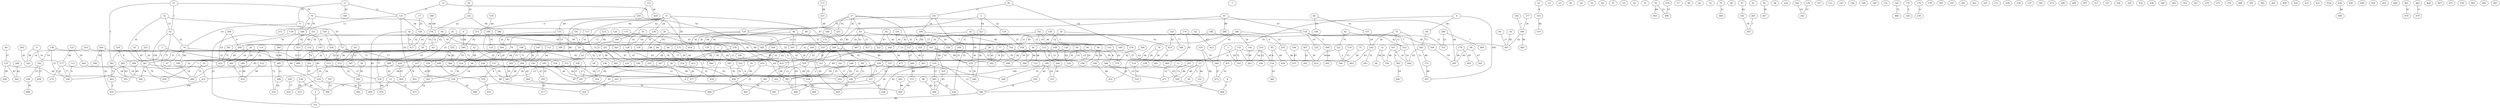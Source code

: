 graph {
  0 [label="0"];
  1 [label="1"];
  2 [label="2"];
  3 [label="3"];
  4 [label="4"];
  5 [label="5"];
  6 [label="6"];
  7 [label="7"];
  8 [label="8"];
  9 [label="9"];
  10 [label="10"];
  11 [label="11"];
  12 [label="12"];
  13 [label="13"];
  14 [label="14"];
  15 [label="15"];
  16 [label="16"];
  17 [label="17"];
  18 [label="18"];
  19 [label="19"];
  20 [label="20"];
  21 [label="21"];
  22 [label="22"];
  23 [label="23"];
  24 [label="24"];
  25 [label="25"];
  26 [label="26"];
  27 [label="27"];
  28 [label="28"];
  29 [label="29"];
  30 [label="30"];
  31 [label="31"];
  32 [label="32"];
  33 [label="33"];
  34 [label="34"];
  35 [label="35"];
  36 [label="36"];
  37 [label="37"];
  38 [label="38"];
  39 [label="39"];
  40 [label="40"];
  41 [label="41"];
  42 [label="42"];
  43 [label="43"];
  44 [label="44"];
  45 [label="45"];
  46 [label="46"];
  47 [label="47"];
  48 [label="48"];
  49 [label="49"];
  50 [label="50"];
  51 [label="51"];
  52 [label="52"];
  53 [label="53"];
  54 [label="54"];
  55 [label="55"];
  56 [label="56"];
  57 [label="57"];
  58 [label="58"];
  59 [label="59"];
  60 [label="60"];
  61 [label="61"];
  62 [label="62"];
  63 [label="63"];
  64 [label="64"];
  65 [label="65"];
  66 [label="66"];
  67 [label="67"];
  68 [label="68"];
  69 [label="69"];
  70 [label="70"];
  71 [label="71"];
  72 [label="72"];
  73 [label="73"];
  74 [label="74"];
  75 [label="75"];
  76 [label="76"];
  77 [label="77"];
  78 [label="78"];
  79 [label="79"];
  80 [label="80"];
  81 [label="81"];
  82 [label="82"];
  83 [label="83"];
  84 [label="84"];
  85 [label="85"];
  86 [label="86"];
  87 [label="87"];
  88 [label="88"];
  89 [label="89"];
  90 [label="90"];
  91 [label="91"];
  92 [label="92"];
  93 [label="93"];
  94 [label="94"];
  95 [label="95"];
  96 [label="96"];
  97 [label="97"];
  98 [label="98"];
  99 [label="99"];
  100 [label="100"];
  101 [label="101"];
  102 [label="102"];
  103 [label="103"];
  104 [label="104"];
  105 [label="105"];
  106 [label="106"];
  107 [label="107"];
  108 [label="108"];
  109 [label="109"];
  110 [label="110"];
  111 [label="111"];
  112 [label="112"];
  113 [label="113"];
  114 [label="114"];
  115 [label="115"];
  116 [label="116"];
  117 [label="117"];
  118 [label="118"];
  119 [label="119"];
  120 [label="120"];
  121 [label="121"];
  122 [label="122"];
  123 [label="123"];
  124 [label="124"];
  125 [label="125"];
  126 [label="126"];
  127 [label="127"];
  128 [label="128"];
  129 [label="129"];
  130 [label="130"];
  131 [label="131"];
  132 [label="132"];
  133 [label="133"];
  134 [label="134"];
  135 [label="135"];
  136 [label="136"];
  137 [label="137"];
  138 [label="138"];
  139 [label="139"];
  140 [label="140"];
  141 [label="141"];
  142 [label="142"];
  143 [label="143"];
  144 [label="144"];
  145 [label="145"];
  146 [label="146"];
  147 [label="147"];
  148 [label="148"];
  149 [label="149"];
  150 [label="150"];
  151 [label="151"];
  152 [label="152"];
  153 [label="153"];
  154 [label="154"];
  155 [label="155"];
  156 [label="156"];
  157 [label="157"];
  158 [label="158"];
  159 [label="159"];
  160 [label="160"];
  161 [label="161"];
  162 [label="162"];
  163 [label="163"];
  164 [label="164"];
  165 [label="165"];
  166 [label="166"];
  167 [label="167"];
  168 [label="168"];
  169 [label="169"];
  170 [label="170"];
  171 [label="171"];
  172 [label="172"];
  173 [label="173"];
  174 [label="174"];
  175 [label="175"];
  176 [label="176"];
  177 [label="177"];
  178 [label="178"];
  179 [label="179"];
  180 [label="180"];
  181 [label="181"];
  182 [label="182"];
  183 [label="183"];
  184 [label="184"];
  185 [label="185"];
  186 [label="186"];
  187 [label="187"];
  188 [label="188"];
  189 [label="189"];
  190 [label="190"];
  191 [label="191"];
  192 [label="192"];
  193 [label="193"];
  194 [label="194"];
  195 [label="195"];
  196 [label="196"];
  197 [label="197"];
  198 [label="198"];
  199 [label="199"];
  200 [label="200"];
  201 [label="201"];
  202 [label="202"];
  203 [label="203"];
  204 [label="204"];
  205 [label="205"];
  206 [label="206"];
  207 [label="207"];
  208 [label="208"];
  209 [label="209"];
  210 [label="210"];
  211 [label="211"];
  212 [label="212"];
  213 [label="213"];
  214 [label="214"];
  215 [label="215"];
  216 [label="216"];
  217 [label="217"];
  218 [label="218"];
  219 [label="219"];
  220 [label="220"];
  221 [label="221"];
  222 [label="222"];
  223 [label="223"];
  224 [label="224"];
  225 [label="225"];
  226 [label="226"];
  227 [label="227"];
  228 [label="228"];
  229 [label="229"];
  230 [label="230"];
  231 [label="231"];
  232 [label="232"];
  233 [label="233"];
  234 [label="234"];
  235 [label="235"];
  236 [label="236"];
  237 [label="237"];
  238 [label="238"];
  239 [label="239"];
  240 [label="240"];
  241 [label="241"];
  242 [label="242"];
  243 [label="243"];
  244 [label="244"];
  245 [label="245"];
  246 [label="246"];
  247 [label="247"];
  248 [label="248"];
  249 [label="249"];
  250 [label="250"];
  251 [label="251"];
  252 [label="252"];
  253 [label="253"];
  254 [label="254"];
  255 [label="255"];
  256 [label="256"];
  257 [label="257"];
  258 [label="258"];
  259 [label="259"];
  260 [label="260"];
  261 [label="261"];
  262 [label="262"];
  263 [label="263"];
  264 [label="264"];
  265 [label="265"];
  266 [label="266"];
  267 [label="267"];
  268 [label="268"];
  269 [label="269"];
  270 [label="270"];
  271 [label="271"];
  272 [label="272"];
  273 [label="273"];
  274 [label="274"];
  275 [label="275"];
  276 [label="276"];
  277 [label="277"];
  278 [label="278"];
  279 [label="279"];
  280 [label="280"];
  281 [label="281"];
  282 [label="282"];
  283 [label="283"];
  284 [label="284"];
  285 [label="285"];
  286 [label="286"];
  287 [label="287"];
  288 [label="288"];
  289 [label="289"];
  290 [label="290"];
  291 [label="291"];
  292 [label="292"];
  293 [label="293"];
  294 [label="294"];
  295 [label="295"];
  296 [label="296"];
  297 [label="297"];
  298 [label="298"];
  299 [label="299"];
  300 [label="300"];
  301 [label="301"];
  302 [label="302"];
  303 [label="303"];
  304 [label="304"];
  305 [label="305"];
  306 [label="306"];
  307 [label="307"];
  308 [label="308"];
  309 [label="309"];
  310 [label="310"];
  311 [label="311"];
  312 [label="312"];
  313 [label="313"];
  314 [label="314"];
  315 [label="315"];
  316 [label="316"];
  317 [label="317"];
  318 [label="318"];
  319 [label="319"];
  320 [label="320"];
  321 [label="321"];
  322 [label="322"];
  323 [label="323"];
  324 [label="324"];
  325 [label="325"];
  326 [label="326"];
  327 [label="327"];
  328 [label="328"];
  329 [label="329"];
  330 [label="330"];
  331 [label="331"];
  332 [label="332"];
  333 [label="333"];
  334 [label="334"];
  335 [label="335"];
  336 [label="336"];
  337 [label="337"];
  338 [label="338"];
  339 [label="339"];
  340 [label="340"];
  341 [label="341"];
  342 [label="342"];
  343 [label="343"];
  344 [label="344"];
  345 [label="345"];
  346 [label="346"];
  347 [label="347"];
  348 [label="348"];
  349 [label="349"];
  350 [label="350"];
  351 [label="351"];
  352 [label="352"];
  353 [label="353"];
  354 [label="354"];
  355 [label="355"];
  356 [label="356"];
  357 [label="357"];
  358 [label="358"];
  359 [label="359"];
  360 [label="360"];
  361 [label="361"];
  362 [label="362"];
  363 [label="363"];
  364 [label="364"];
  365 [label="365"];
  366 [label="366"];
  367 [label="367"];
  368 [label="368"];
  369 [label="369"];
  370 [label="370"];
  371 [label="371"];
  372 [label="372"];
  373 [label="373"];
  374 [label="374"];
  375 [label="375"];
  376 [label="376"];
  377 [label="377"];
  378 [label="378"];
  379 [label="379"];
  380 [label="380"];
  381 [label="381"];
  382 [label="382"];
  383 [label="383"];
  384 [label="384"];
  385 [label="385"];
  386 [label="386"];
  387 [label="387"];
  388 [label="388"];
  389 [label="389"];
  390 [label="390"];
  391 [label="391"];
  392 [label="392"];
  393 [label="393"];
  394 [label="394"];
  395 [label="395"];
  396 [label="396"];
  397 [label="397"];
  398 [label="398"];
  399 [label="399"];
  400 [label="400"];
  401 [label="401"];
  402 [label="402"];
  403 [label="403"];
  404 [label="404"];
  405 [label="405"];
  406 [label="406"];
  407 [label="407"];
  408 [label="408"];
  409 [label="409"];
  410 [label="410"];
  411 [label="411"];
  412 [label="412"];
  413 [label="413"];
  414 [label="414"];
  415 [label="415"];
  416 [label="416"];
  417 [label="417"];
  418 [label="418"];
  419 [label="419"];
  420 [label="420"];
  421 [label="421"];
  422 [label="422"];
  423 [label="423"];
  424 [label="424"];
  425 [label="425"];
  426 [label="426"];
  427 [label="427"];
  428 [label="428"];
  429 [label="429"];
  430 [label="430"];
  431 [label="431"];
  432 [label="432"];
  433 [label="433"];
  434 [label="434"];
  435 [label="435"];
  436 [label="436"];
  437 [label="437"];
  438 [label="438"];
  439 [label="439"];
  440 [label="440"];
  441 [label="441"];
  442 [label="442"];
  443 [label="443"];
  444 [label="444"];
  445 [label="445"];
  446 [label="446"];
  447 [label="447"];
  448 [label="448"];
  449 [label="449"];
  450 [label="450"];
  451 [label="451"];
  452 [label="452"];
  453 [label="453"];
  454 [label="454"];
  455 [label="455"];
  456 [label="456"];
  457 [label="457"];
  458 [label="458"];
  459 [label="459"];
  460 [label="460"];
  461 [label="461"];
  462 [label="462"];
  463 [label="463"];
  464 [label="464"];
  465 [label="465"];
  466 [label="466"];
  467 [label="467"];
  468 [label="468"];
  469 [label="469"];
  470 [label="470"];
  471 [label="471"];
  472 [label="472"];
  473 [label="473"];
  474 [label="474"];
  475 [label="475"];
  476 [label="476"];
  477 [label="477"];
  478 [label="478"];
  479 [label="479"];
  480 [label="480"];
  481 [label="481"];
  482 [label="482"];
  483 [label="483"];
  484 [label="484"];
  485 [label="485"];
  486 [label="486"];
  487 [label="487"];
  488 [label="488"];
  489 [label="489"];
  490 [label="490"];
  491 [label="491"];
  492 [label="492"];
  493 [label="493"];
  494 [label="494"];
  495 [label="495"];
  496 [label="496"];
  497 [label="497"];
  498 [label="498"];
  499 [label="499"];
  0 -- 63 [label="51"];
  0 -- 340 [label="84"];
  1 -- 39 [label="64"];
  2 -- 316 [label="59"];
  3 -- 385 [label="15"];
  3 -- 282 [label="5"];
  4 -- 331 [label="1"];
  5 -- 118 [label="22"];
  5 -- 446 [label="26"];
  5 -- 221 [label="64"];
  6 -- 390 [label="79"];
  6 -- 64 [label="66"];
  6 -- 437 [label="100"];
  8 -- 468 [label="3"];
  9 -- 177 [label="33"];
  9 -- 343 [label="36"];
  10 -- 103 [label="6"];
  11 -- 71 [label="76"];
  11 -- 121 [label="4"];
  11 -- 140 [label="92"];
  12 -- 383 [label="92"];
  12 -- 121 [label="71"];
  13 -- 499 [label="6"];
  13 -- 473 [label="72"];
  14 -- 407 [label="85"];
  15 -- 471 [label="51"];
  16 -- 361 [label="9"];
  16 -- 84 [label="31"];
  16 -- 259 [label="19"];
  17 -- 350 [label="25"];
  18 -- 36 [label="52"];
  18 -- 433 [label="91"];
  19 -- 68 [label="32"];
  19 -- 94 [label="16"];
  19 -- 196 [label="37"];
  19 -- 481 [label="99"];
  20 -- 336 [label="88"];
  20 -- 161 [label="25"];
  20 -- 89 [label="95"];
  21 -- 70 [label="79"];
  21 -- 382 [label="5"];
  21 -- 61 [label="1"];
  22 -- 489 [label="75"];
  24 -- 302 [label="6"];
  24 -- 401 [label="44"];
  24 -- 422 [label="54"];
  24 -- 108 [label="69"];
  27 -- 339 [label="60"];
  27 -- 471 [label="48"];
  27 -- 231 [label="46"];
  27 -- 30 [label="2"];
  28 -- 418 [label="31"];
  28 -- 486 [label="45"];
  28 -- 377 [label="20"];
  31 -- 48 [label="66"];
  31 -- 356 [label="95"];
  32 -- 267 [label="16"];
  32 -- 72 [label="67"];
  32 -- 61 [label="51"];
  34 -- 417 [label="51"];
  34 -- 499 [label="85"];
  34 -- 278 [label="99"];
  35 -- 136 [label="16"];
  35 -- 111 [label="12"];
  36 -- 104 [label="74"];
  36 -- 122 [label="68"];
  37 -- 172 [label="26"];
  37 -- 110 [label="70"];
  37 -- 219 [label="35"];
  37 -- 325 [label="65"];
  37 -- 65 [label="78"];
  37 -- 281 [label="46"];
  38 -- 399 [label="93"];
  38 -- 302 [label="61"];
  38 -- 161 [label="91"];
  39 -- 456 [label="90"];
  40 -- 233 [label="37"];
  40 -- 179 [label="91"];
  41 -- 59 [label="61"];
  41 -- 417 [label="41"];
  41 -- 296 [label="58"];
  42 -- 412 [label="83"];
  43 -- 267 [label="87"];
  45 -- 322 [label="70"];
  45 -- 244 [label="7"];
  46 -- 227 [label="35"];
  46 -- 361 [label="12"];
  46 -- 80 [label="88"];
  49 -- 125 [label="37"];
  50 -- 225 [label="32"];
  51 -- 222 [label="47"];
  51 -- 117 [label="84"];
  51 -- 135 [label="68"];
  51 -- 454 [label="30"];
  51 -- 397 [label="99"];
  51 -- 366 [label="42"];
  51 -- 128 [label="24"];
  52 -- 214 [label="69"];
  52 -- 294 [label="25"];
  56 -- 363 [label="80"];
  56 -- 496 [label="23"];
  58 -- 292 [label="81"];
  59 -- 384 [label="45"];
  59 -- 422 [label="10"];
  59 -- 374 [label="77"];
  61 -- 411 [label="77"];
  61 -- 489 [label="100"];
  61 -- 76 [label="21"];
  63 -- 137 [label="71"];
  63 -- 398 [label="67"];
  64 -- 342 [label="72"];
  65 -- 233 [label="26"];
  65 -- 427 [label="21"];
  65 -- 90 [label="7"];
  65 -- 487 [label="61"];
  66 -- 157 [label="61"];
  66 -- 100 [label="61"];
  67 -- 134 [label="47"];
  67 -- 425 [label="80"];
  67 -- 280 [label="89"];
  69 -- 407 [label="17"];
  70 -- 117 [label="28"];
  70 -- 139 [label="70"];
  70 -- 272 [label="59"];
  71 -- 76 [label="14"];
  72 -- 428 [label="17"];
  72 -- 249 [label="42"];
  72 -- 430 [label="7"];
  72 -- 423 [label="14"];
  72 -- 212 [label="42"];
  73 -- 323 [label="71"];
  73 -- 245 [label="34"];
  73 -- 437 [label="13"];
  75 -- 290 [label="38"];
  76 -- 268 [label="84"];
  76 -- 97 [label="11"];
  76 -- 108 [label="94"];
  77 -- 302 [label="12"];
  78 -- 238 [label="56"];
  78 -- 116 [label="26"];
  79 -- 448 [label="11"];
  80 -- 195 [label="38"];
  81 -- 141 [label="11"];
  81 -- 276 [label="54"];
  82 -- 222 [label="87"];
  82 -- 127 [label="36"];
  82 -- 228 [label="29"];
  83 -- 439 [label="49"];
  83 -- 154 [label="6"];
  84 -- 122 [label="50"];
  84 -- 189 [label="19"];
  86 -- 341 [label="47"];
  86 -- 281 [label="60"];
  87 -- 165 [label="82"];
  88 -- 406 [label="82"];
  89 -- 308 [label="96"];
  89 -- 446 [label="77"];
  89 -- 413 [label="78"];
  90 -- 240 [label="56"];
  90 -- 199 [label="92"];
  92 -- 457 [label="81"];
  93 -- 212 [label="2"];
  93 -- 287 [label="33"];
  94 -- 303 [label="16"];
  95 -- 390 [label="42"];
  95 -- 259 [label="95"];
  96 -- 111 [label="72"];
  96 -- 313 [label="56"];
  99 -- 426 [label="12"];
  101 -- 356 [label="68"];
  101 -- 440 [label="41"];
  103 -- 319 [label="40"];
  104 -- 452 [label="33"];
  104 -- 369 [label="71"];
  104 -- 227 [label="5"];
  104 -- 387 [label="30"];
  105 -- 167 [label="39"];
  106 -- 262 [label="33"];
  108 -- 489 [label="18"];
  109 -- 321 [label="1"];
  109 -- 443 [label="29"];
  109 -- 114 [label="70"];
  110 -- 155 [label="45"];
  110 -- 454 [label="45"];
  110 -- 208 [label="79"];
  111 -- 156 [label="94"];
  112 -- 190 [label="6"];
  115 -- 199 [label="51"];
  115 -- 359 [label="90"];
  115 -- 266 [label="35"];
  116 -- 310 [label="54"];
  117 -- 235 [label="71"];
  118 -- 330 [label="21"];
  119 -- 290 [label="53"];
  120 -- 262 [label="19"];
  121 -- 350 [label="58"];
  121 -- 188 [label="11"];
  121 -- 455 [label="70"];
  123 -- 177 [label="80"];
  123 -- 444 [label="59"];
  124 -- 433 [label="61"];
  124 -- 348 [label="77"];
  125 -- 420 [label="38"];
  125 -- 362 [label="87"];
  125 -- 355 [label="66"];
  126 -- 428 [label="25"];
  126 -- 361 [label="43"];
  127 -- 268 [label="27"];
  127 -- 263 [label="36"];
  127 -- 387 [label="99"];
  128 -- 130 [label="70"];
  128 -- 321 [label="64"];
  129 -- 498 [label="59"];
  129 -- 224 [label="82"];
  130 -- 332 [label="58"];
  130 -- 372 [label="43"];
  131 -- 249 [label="52"];
  132 -- 333 [label="90"];
  132 -- 425 [label="63"];
  132 -- 201 [label="76"];
  133 -- 154 [label="91"];
  133 -- 400 [label="31"];
  133 -- 261 [label="77"];
  133 -- 316 [label="72"];
  134 -- 309 [label="5"];
  134 -- 222 [label="95"];
  134 -- 232 [label="19"];
  134 -- 315 [label="51"];
  134 -- 323 [label="42"];
  135 -- 198 [label="24"];
  135 -- 298 [label="73"];
  136 -- 274 [label="67"];
  137 -- 452 [label="96"];
  137 -- 374 [label="68"];
  138 -- 208 [label="78"];
  138 -- 182 [label="19"];
  138 -- 190 [label="51"];
  139 -- 147 [label="92"];
  139 -- 331 [label="51"];
  141 -- 416 [label="35"];
  141 -- 293 [label="61"];
  141 -- 194 [label="24"];
  142 -- 311 [label="11"];
  142 -- 155 [label="10"];
  142 -- 276 [label="90"];
  145 -- 294 [label="1"];
  146 -- 394 [label="3"];
  147 -- 312 [label="7"];
  150 -- 349 [label="5"];
  150 -- 330 [label="31"];
  152 -- 419 [label="94"];
  153 -- 250 [label="21"];
  153 -- 429 [label="20"];
  154 -- 389 [label="10"];
  155 -- 379 [label="45"];
  156 -- 270 [label="8"];
  156 -- 193 [label="67"];
  156 -- 441 [label="65"];
  157 -- 245 [label="18"];
  158 -- 254 [label="72"];
  158 -- 260 [label="89"];
  158 -- 265 [label="91"];
  159 -- 271 [label="48"];
  160 -- 359 [label="34"];
  160 -- 418 [label="3"];
  162 -- 466 [label="72"];
  163 -- 263 [label="3"];
  164 -- 422 [label="98"];
  164 -- 290 [label="90"];
  165 -- 447 [label="78"];
  166 -- 383 [label="23"];
  166 -- 314 [label="27"];
  167 -- 190 [label="22"];
  167 -- 498 [label="51"];
  167 -- 259 [label="90"];
  167 -- 347 [label="35"];
  168 -- 195 [label="42"];
  168 -- 357 [label="80"];
  169 -- 268 [label="26"];
  169 -- 288 [label="6"];
  169 -- 399 [label="1"];
  170 -- 320 [label="2"];
  171 -- 410 [label="13"];
  171 -- 377 [label="7"];
  172 -- 332 [label="31"];
  173 -- 215 [label="88"];
  174 -- 239 [label="11"];
  175 -- 200 [label="45"];
  175 -- 425 [label="41"];
  176 -- 400 [label="41"];
  176 -- 265 [label="82"];
  176 -- 323 [label="9"];
  177 -- 190 [label="77"];
  177 -- 300 [label="28"];
  177 -- 275 [label="20"];
  180 -- 383 [label="16"];
  180 -- 407 [label="58"];
  181 -- 260 [label="42"];
  181 -- 314 [label="17"];
  182 -- 226 [label="67"];
  182 -- 458 [label="27"];
  184 -- 337 [label="87"];
  185 -- 193 [label="55"];
  185 -- 243 [label="26"];
  185 -- 397 [label="48"];
  186 -- 191 [label="20"];
  186 -- 255 [label="67"];
  186 -- 412 [label="91"];
  186 -- 353 [label="44"];
  188 -- 291 [label="78"];
  189 -- 351 [label="83"];
  189 -- 192 [label="40"];
  189 -- 301 [label="100"];
  191 -- 261 [label="95"];
  192 -- 306 [label="74"];
  193 -- 217 [label="61"];
  194 -- 314 [label="86"];
  194 -- 264 [label="89"];
  195 -- 469 [label="6"];
  195 -- 318 [label="15"];
  196 -- 377 [label="51"];
  197 -- 396 [label="33"];
  198 -- 293 [label="73"];
  198 -- 326 [label="71"];
  198 -- 400 [label="36"];
  198 -- 214 [label="8"];
  200 -- 332 [label="92"];
  200 -- 489 [label="83"];
  201 -- 333 [label="97"];
  204 -- 422 [label="14"];
  204 -- 260 [label="9"];
  205 -- 447 [label="7"];
  206 -- 362 [label="42"];
  208 -- 270 [label="11"];
  209 -- 259 [label="23"];
  209 -- 335 [label="48"];
  210 -- 236 [label="35"];
  210 -- 343 [label="14"];
  212 -- 292 [label="32"];
  213 -- 298 [label="46"];
  214 -- 455 [label="30"];
  215 -- 325 [label="48"];
  216 -- 256 [label="52"];
  216 -- 261 [label="54"];
  218 -- 390 [label="74"];
  218 -- 306 [label="98"];
  219 -- 283 [label="27"];
  219 -- 306 [label="12"];
  219 -- 243 [label="55"];
  219 -- 426 [label="32"];
  219 -- 248 [label="82"];
  220 -- 308 [label="8"];
  221 -- 228 [label="31"];
  221 -- 346 [label="56"];
  222 -- 359 [label="55"];
  223 -- 422 [label="20"];
  223 -- 382 [label="2"];
  225 -- 378 [label="25"];
  225 -- 380 [label="94"];
  226 -- 488 [label="78"];
  227 -- 441 [label="61"];
  227 -- 248 [label="87"];
  230 -- 396 [label="99"];
  230 -- 253 [label="28"];
  233 -- 481 [label="85"];
  233 -- 462 [label="27"];
  233 -- 235 [label="85"];
  233 -- 459 [label="95"];
  236 -- 324 [label="80"];
  236 -- 301 [label="27"];
  240 -- 353 [label="68"];
  241 -- 369 [label="91"];
  241 -- 339 [label="13"];
  243 -- 324 [label="54"];
  244 -- 281 [label="29"];
  245 -- 462 [label="81"];
  245 -- 393 [label="10"];
  246 -- 387 [label="2"];
  246 -- 452 [label="42"];
  247 -- 456 [label="30"];
  249 -- 419 [label="84"];
  250 -- 271 [label="6"];
  250 -- 381 [label="89"];
  251 -- 313 [label="82"];
  251 -- 396 [label="80"];
  252 -- 258 [label="56"];
  255 -- 337 [label="84"];
  257 -- 318 [label="42"];
  257 -- 495 [label="78"];
  258 -- 303 [label="97"];
  259 -- 346 [label="54"];
  260 -- 267 [label="15"];
  260 -- 432 [label="72"];
  264 -- 336 [label="16"];
  264 -- 477 [label="34"];
  266 -- 351 [label="56"];
  267 -- 300 [label="54"];
  267 -- 430 [label="70"];
  267 -- 346 [label="6"];
  268 -- 373 [label="89"];
  269 -- 372 [label="73"];
  269 -- 299 [label="99"];
  269 -- 435 [label="20"];
  270 -- 453 [label="5"];
  271 -- 340 [label="92"];
  274 -- 456 [label="93"];
  277 -- 394 [label="29"];
  278 -- 446 [label="26"];
  278 -- 311 [label="65"];
  279 -- 493 [label="83"];
  279 -- 281 [label="99"];
  282 -- 355 [label="83"];
  283 -- 406 [label="11"];
  283 -- 416 [label="35"];
  284 -- 315 [label="12"];
  284 -- 404 [label="7"];
  285 -- 469 [label="90"];
  288 -- 339 [label="63"];
  288 -- 310 [label="25"];
  291 -- 422 [label="75"];
  292 -- 482 [label="70"];
  293 -- 443 [label="18"];
  294 -- 443 [label="26"];
  294 -- 364 [label="82"];
  295 -- 424 [label="77"];
  296 -- 387 [label="64"];
  303 -- 473 [label="14"];
  304 -- 379 [label="42"];
  305 -- 343 [label="50"];
  306 -- 331 [label="89"];
  307 -- 423 [label="39"];
  307 -- 392 [label="61"];
  308 -- 355 [label="69"];
  309 -- 402 [label="68"];
  311 -- 426 [label="17"];
  312 -- 374 [label="27"];
  312 -- 333 [label="56"];
  313 -- 480 [label="17"];
  314 -- 399 [label="27"];
  318 -- 396 [label="11"];
  318 -- 486 [label="29"];
  321 -- 336 [label="97"];
  322 -- 423 [label="60"];
  322 -- 462 [label="2"];
  323 -- 440 [label="55"];
  323 -- 365 [label="9"];
  330 -- 399 [label="64"];
  332 -- 387 [label="55"];
  333 -- 424 [label="3"];
  333 -- 499 [label="26"];
  335 -- 406 [label="42"];
  336 -- 354 [label="17"];
  339 -- 468 [label="50"];
  340 -- 384 [label="79"];
  342 -- 440 [label="83"];
  342 -- 371 [label="60"];
  347 -- 397 [label="89"];
  357 -- 471 [label="53"];
  357 -- 408 [label="24"];
  358 -- 397 [label="11"];
  359 -- 381 [label="13"];
  359 -- 438 [label="35"];
  360 -- 385 [label="99"];
  364 -- 484 [label="78"];
  365 -- 491 [label="54"];
  366 -- 481 [label="6"];
  368 -- 378 [label="100"];
  371 -- 437 [label="96"];
  372 -- 443 [label="30"];
  372 -- 387 [label="34"];
  373 -- 469 [label="50"];
  374 -- 476 [label="68"];
  378 -- 417 [label="62"];
  381 -- 465 [label="30"];
  382 -- 403 [label="71"];
  383 -- 385 [label="7"];
  383 -- 408 [label="85"];
  384 -- 443 [label="29"];
  385 -- 386 [label="11"];
  386 -- 432 [label="54"];
  387 -- 408 [label="11"];
  390 -- 472 [label="27"];
  394 -- 407 [label="45"];
  394 -- 492 [label="96"];
  398 -- 411 [label="91"];
  398 -- 495 [label="93"];
  401 -- 419 [label="11"];
  403 -- 435 [label="5"];
  410 -- 484 [label="22"];
  410 -- 426 [label="80"];
  411 -- 435 [label="100"];
  425 -- 438 [label="94"];
  426 -- 459 [label="45"];
  428 -- 495 [label="97"];
  431 -- 472 [label="61"];
  433 -- 442 [label="52"];
  436 -- 490 [label="48"];
  438 -- 494 [label="92"];
  444 -- 489 [label="54"];
  456 -- 465 [label="4"];
  461 -- 474 [label="41"];
  463 -- 479 [label="11"];
  470 -- 496 [label="55"];
}